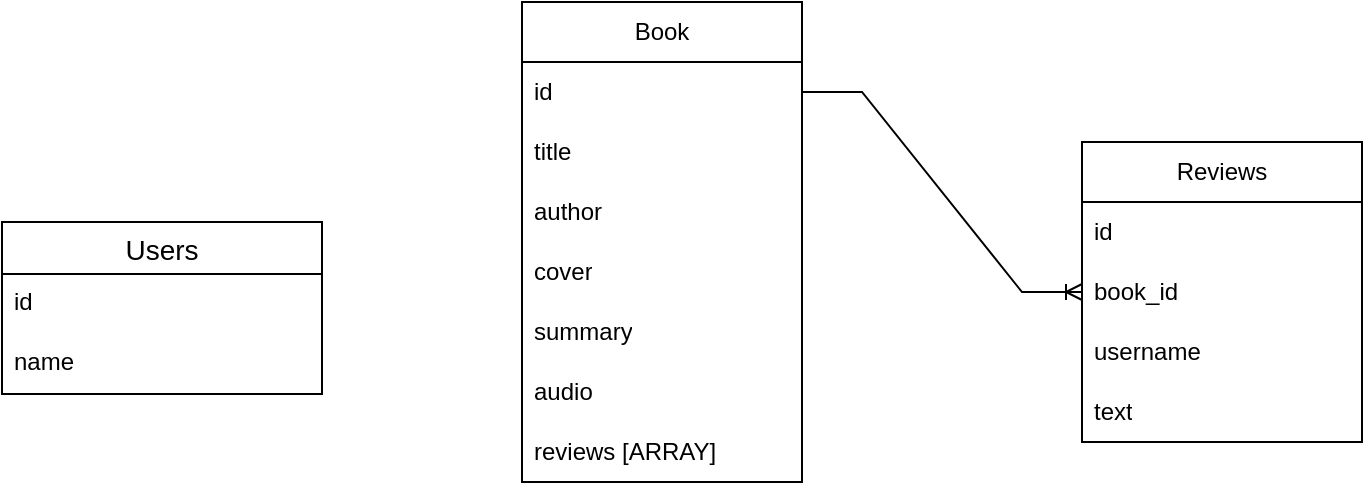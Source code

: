 <mxfile version="23.1.1" type="device">
  <diagram name="Page-1" id="VNpMZ0cw-pvjtYxsyRi7">
    <mxGraphModel dx="989" dy="538" grid="1" gridSize="10" guides="1" tooltips="1" connect="1" arrows="1" fold="1" page="1" pageScale="1" pageWidth="827" pageHeight="1169" math="0" shadow="0">
      <root>
        <mxCell id="0" />
        <mxCell id="1" parent="0" />
        <mxCell id="ac_3J4fCLu85bAF99lN--2" value="Book" style="swimlane;fontStyle=0;childLayout=stackLayout;horizontal=1;startSize=30;horizontalStack=0;resizeParent=1;resizeParentMax=0;resizeLast=0;collapsible=1;marginBottom=0;whiteSpace=wrap;html=1;" vertex="1" parent="1">
          <mxGeometry x="310" y="170" width="140" height="240" as="geometry" />
        </mxCell>
        <mxCell id="ac_3J4fCLu85bAF99lN--3" value="id" style="text;strokeColor=none;fillColor=none;align=left;verticalAlign=middle;spacingLeft=4;spacingRight=4;overflow=hidden;points=[[0,0.5],[1,0.5]];portConstraint=eastwest;rotatable=0;whiteSpace=wrap;html=1;" vertex="1" parent="ac_3J4fCLu85bAF99lN--2">
          <mxGeometry y="30" width="140" height="30" as="geometry" />
        </mxCell>
        <mxCell id="ac_3J4fCLu85bAF99lN--4" value="title" style="text;strokeColor=none;fillColor=none;align=left;verticalAlign=middle;spacingLeft=4;spacingRight=4;overflow=hidden;points=[[0,0.5],[1,0.5]];portConstraint=eastwest;rotatable=0;whiteSpace=wrap;html=1;" vertex="1" parent="ac_3J4fCLu85bAF99lN--2">
          <mxGeometry y="60" width="140" height="30" as="geometry" />
        </mxCell>
        <mxCell id="ac_3J4fCLu85bAF99lN--5" value="author" style="text;strokeColor=none;fillColor=none;align=left;verticalAlign=middle;spacingLeft=4;spacingRight=4;overflow=hidden;points=[[0,0.5],[1,0.5]];portConstraint=eastwest;rotatable=0;whiteSpace=wrap;html=1;" vertex="1" parent="ac_3J4fCLu85bAF99lN--2">
          <mxGeometry y="90" width="140" height="30" as="geometry" />
        </mxCell>
        <mxCell id="ac_3J4fCLu85bAF99lN--10" value="cover" style="text;strokeColor=none;fillColor=none;align=left;verticalAlign=middle;spacingLeft=4;spacingRight=4;overflow=hidden;points=[[0,0.5],[1,0.5]];portConstraint=eastwest;rotatable=0;whiteSpace=wrap;html=1;" vertex="1" parent="ac_3J4fCLu85bAF99lN--2">
          <mxGeometry y="120" width="140" height="30" as="geometry" />
        </mxCell>
        <mxCell id="ac_3J4fCLu85bAF99lN--11" value="summary" style="text;strokeColor=none;fillColor=none;align=left;verticalAlign=middle;spacingLeft=4;spacingRight=4;overflow=hidden;points=[[0,0.5],[1,0.5]];portConstraint=eastwest;rotatable=0;whiteSpace=wrap;html=1;" vertex="1" parent="ac_3J4fCLu85bAF99lN--2">
          <mxGeometry y="150" width="140" height="30" as="geometry" />
        </mxCell>
        <mxCell id="ac_3J4fCLu85bAF99lN--12" value="audio" style="text;strokeColor=none;fillColor=none;align=left;verticalAlign=middle;spacingLeft=4;spacingRight=4;overflow=hidden;points=[[0,0.5],[1,0.5]];portConstraint=eastwest;rotatable=0;whiteSpace=wrap;html=1;" vertex="1" parent="ac_3J4fCLu85bAF99lN--2">
          <mxGeometry y="180" width="140" height="30" as="geometry" />
        </mxCell>
        <mxCell id="ac_3J4fCLu85bAF99lN--13" value="reviews [ARRAY]" style="text;strokeColor=none;fillColor=none;align=left;verticalAlign=middle;spacingLeft=4;spacingRight=4;overflow=hidden;points=[[0,0.5],[1,0.5]];portConstraint=eastwest;rotatable=0;whiteSpace=wrap;html=1;" vertex="1" parent="ac_3J4fCLu85bAF99lN--2">
          <mxGeometry y="210" width="140" height="30" as="geometry" />
        </mxCell>
        <mxCell id="ac_3J4fCLu85bAF99lN--6" value="Reviews" style="swimlane;fontStyle=0;childLayout=stackLayout;horizontal=1;startSize=30;horizontalStack=0;resizeParent=1;resizeParentMax=0;resizeLast=0;collapsible=1;marginBottom=0;whiteSpace=wrap;html=1;" vertex="1" parent="1">
          <mxGeometry x="590" y="240" width="140" height="150" as="geometry" />
        </mxCell>
        <mxCell id="ac_3J4fCLu85bAF99lN--7" value="id" style="text;strokeColor=none;fillColor=none;align=left;verticalAlign=middle;spacingLeft=4;spacingRight=4;overflow=hidden;points=[[0,0.5],[1,0.5]];portConstraint=eastwest;rotatable=0;whiteSpace=wrap;html=1;" vertex="1" parent="ac_3J4fCLu85bAF99lN--6">
          <mxGeometry y="30" width="140" height="30" as="geometry" />
        </mxCell>
        <mxCell id="ac_3J4fCLu85bAF99lN--8" value="book_id" style="text;strokeColor=none;fillColor=none;align=left;verticalAlign=middle;spacingLeft=4;spacingRight=4;overflow=hidden;points=[[0,0.5],[1,0.5]];portConstraint=eastwest;rotatable=0;whiteSpace=wrap;html=1;" vertex="1" parent="ac_3J4fCLu85bAF99lN--6">
          <mxGeometry y="60" width="140" height="30" as="geometry" />
        </mxCell>
        <mxCell id="ac_3J4fCLu85bAF99lN--9" value="username" style="text;strokeColor=none;fillColor=none;align=left;verticalAlign=middle;spacingLeft=4;spacingRight=4;overflow=hidden;points=[[0,0.5],[1,0.5]];portConstraint=eastwest;rotatable=0;whiteSpace=wrap;html=1;" vertex="1" parent="ac_3J4fCLu85bAF99lN--6">
          <mxGeometry y="90" width="140" height="30" as="geometry" />
        </mxCell>
        <mxCell id="ac_3J4fCLu85bAF99lN--14" value="text" style="text;strokeColor=none;fillColor=none;align=left;verticalAlign=middle;spacingLeft=4;spacingRight=4;overflow=hidden;points=[[0,0.5],[1,0.5]];portConstraint=eastwest;rotatable=0;whiteSpace=wrap;html=1;" vertex="1" parent="ac_3J4fCLu85bAF99lN--6">
          <mxGeometry y="120" width="140" height="30" as="geometry" />
        </mxCell>
        <mxCell id="ac_3J4fCLu85bAF99lN--15" value="" style="edgeStyle=entityRelationEdgeStyle;fontSize=12;html=1;endArrow=ERoneToMany;rounded=0;exitX=1;exitY=0.5;exitDx=0;exitDy=0;entryX=0;entryY=0.5;entryDx=0;entryDy=0;" edge="1" parent="1" source="ac_3J4fCLu85bAF99lN--3" target="ac_3J4fCLu85bAF99lN--8">
          <mxGeometry width="100" height="100" relative="1" as="geometry">
            <mxPoint x="370" y="430" as="sourcePoint" />
            <mxPoint x="300" y="540" as="targetPoint" />
            <Array as="points">
              <mxPoint x="270" y="290" />
            </Array>
          </mxGeometry>
        </mxCell>
        <mxCell id="ac_3J4fCLu85bAF99lN--16" value="Users" style="swimlane;fontStyle=0;childLayout=stackLayout;horizontal=1;startSize=26;horizontalStack=0;resizeParent=1;resizeParentMax=0;resizeLast=0;collapsible=1;marginBottom=0;align=center;fontSize=14;" vertex="1" parent="1">
          <mxGeometry x="50" y="280" width="160" height="86" as="geometry" />
        </mxCell>
        <mxCell id="ac_3J4fCLu85bAF99lN--17" value="id" style="text;strokeColor=none;fillColor=none;spacingLeft=4;spacingRight=4;overflow=hidden;rotatable=0;points=[[0,0.5],[1,0.5]];portConstraint=eastwest;fontSize=12;whiteSpace=wrap;html=1;" vertex="1" parent="ac_3J4fCLu85bAF99lN--16">
          <mxGeometry y="26" width="160" height="30" as="geometry" />
        </mxCell>
        <mxCell id="ac_3J4fCLu85bAF99lN--18" value="name" style="text;strokeColor=none;fillColor=none;spacingLeft=4;spacingRight=4;overflow=hidden;rotatable=0;points=[[0,0.5],[1,0.5]];portConstraint=eastwest;fontSize=12;whiteSpace=wrap;html=1;" vertex="1" parent="ac_3J4fCLu85bAF99lN--16">
          <mxGeometry y="56" width="160" height="30" as="geometry" />
        </mxCell>
      </root>
    </mxGraphModel>
  </diagram>
</mxfile>
